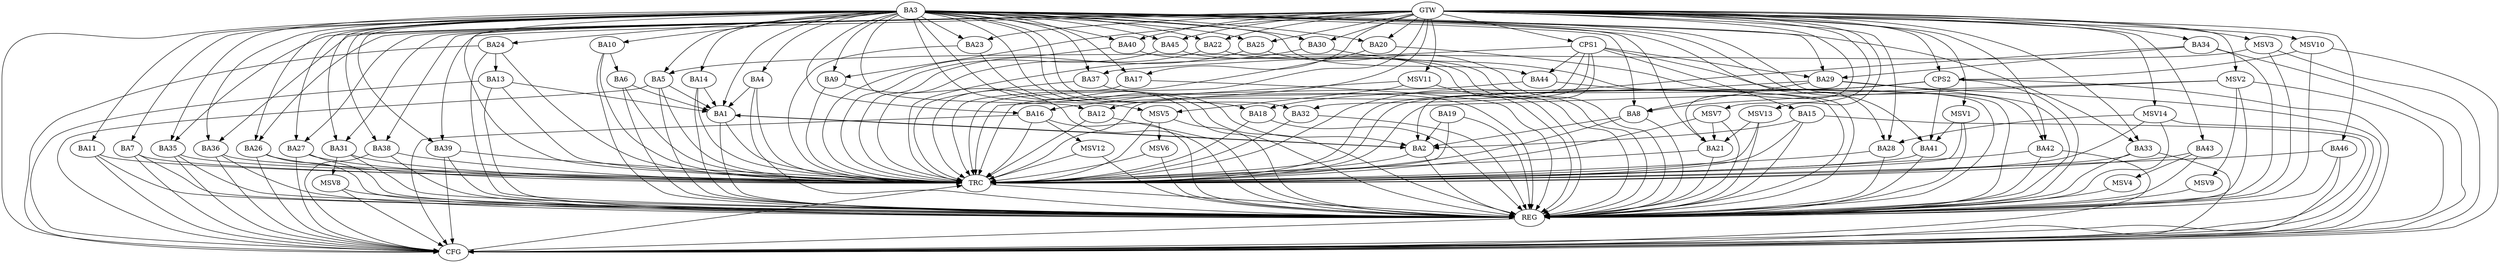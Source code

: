 strict digraph G {
  BA1 [ label="BA1" ];
  BA2 [ label="BA2" ];
  BA3 [ label="BA3" ];
  BA4 [ label="BA4" ];
  BA5 [ label="BA5" ];
  BA6 [ label="BA6" ];
  BA7 [ label="BA7" ];
  BA8 [ label="BA8" ];
  BA9 [ label="BA9" ];
  BA10 [ label="BA10" ];
  BA11 [ label="BA11" ];
  BA12 [ label="BA12" ];
  BA13 [ label="BA13" ];
  BA14 [ label="BA14" ];
  BA15 [ label="BA15" ];
  BA16 [ label="BA16" ];
  BA17 [ label="BA17" ];
  BA18 [ label="BA18" ];
  BA19 [ label="BA19" ];
  BA20 [ label="BA20" ];
  BA21 [ label="BA21" ];
  BA22 [ label="BA22" ];
  BA23 [ label="BA23" ];
  BA24 [ label="BA24" ];
  BA25 [ label="BA25" ];
  BA26 [ label="BA26" ];
  BA27 [ label="BA27" ];
  BA28 [ label="BA28" ];
  BA29 [ label="BA29" ];
  BA30 [ label="BA30" ];
  BA31 [ label="BA31" ];
  BA32 [ label="BA32" ];
  BA33 [ label="BA33" ];
  BA34 [ label="BA34" ];
  BA35 [ label="BA35" ];
  BA36 [ label="BA36" ];
  BA37 [ label="BA37" ];
  BA38 [ label="BA38" ];
  BA39 [ label="BA39" ];
  BA40 [ label="BA40" ];
  BA41 [ label="BA41" ];
  BA42 [ label="BA42" ];
  BA43 [ label="BA43" ];
  BA44 [ label="BA44" ];
  BA45 [ label="BA45" ];
  BA46 [ label="BA46" ];
  CPS1 [ label="CPS1" ];
  CPS2 [ label="CPS2" ];
  GTW [ label="GTW" ];
  REG [ label="REG" ];
  CFG [ label="CFG" ];
  TRC [ label="TRC" ];
  MSV1 [ label="MSV1" ];
  MSV2 [ label="MSV2" ];
  MSV3 [ label="MSV3" ];
  MSV4 [ label="MSV4" ];
  MSV5 [ label="MSV5" ];
  MSV6 [ label="MSV6" ];
  MSV7 [ label="MSV7" ];
  MSV8 [ label="MSV8" ];
  MSV9 [ label="MSV9" ];
  MSV10 [ label="MSV10" ];
  MSV11 [ label="MSV11" ];
  MSV12 [ label="MSV12" ];
  MSV13 [ label="MSV13" ];
  MSV14 [ label="MSV14" ];
  BA1 -> BA2;
  BA2 -> BA1;
  BA3 -> BA2;
  BA4 -> BA1;
  BA5 -> BA1;
  BA6 -> BA1;
  BA8 -> BA2;
  BA10 -> BA6;
  BA13 -> BA1;
  BA14 -> BA1;
  BA15 -> BA2;
  BA19 -> BA2;
  BA24 -> BA13;
  BA29 -> BA8;
  BA34 -> BA29;
  CPS1 -> BA32;
  CPS1 -> BA2;
  CPS1 -> BA37;
  CPS1 -> BA15;
  CPS1 -> BA29;
  CPS1 -> BA44;
  CPS2 -> BA41;
  CPS2 -> BA16;
  CPS2 -> BA18;
  GTW -> BA9;
  GTW -> BA12;
  GTW -> BA17;
  GTW -> BA20;
  GTW -> BA21;
  GTW -> BA22;
  GTW -> BA23;
  GTW -> BA25;
  GTW -> BA26;
  GTW -> BA27;
  GTW -> BA28;
  GTW -> BA30;
  GTW -> BA31;
  GTW -> BA33;
  GTW -> BA34;
  GTW -> BA35;
  GTW -> BA36;
  GTW -> BA38;
  GTW -> BA39;
  GTW -> BA40;
  GTW -> BA42;
  GTW -> BA43;
  GTW -> BA45;
  GTW -> BA46;
  GTW -> CPS1;
  GTW -> CPS2;
  BA1 -> REG;
  BA2 -> REG;
  BA3 -> REG;
  BA4 -> REG;
  BA5 -> REG;
  BA6 -> REG;
  BA7 -> REG;
  BA8 -> REG;
  BA9 -> REG;
  BA10 -> REG;
  BA11 -> REG;
  BA12 -> REG;
  BA13 -> REG;
  BA14 -> REG;
  BA15 -> REG;
  BA16 -> REG;
  BA17 -> REG;
  BA18 -> REG;
  BA19 -> REG;
  BA20 -> REG;
  BA21 -> REG;
  BA22 -> REG;
  BA23 -> REG;
  BA24 -> REG;
  BA25 -> REG;
  BA26 -> REG;
  BA27 -> REG;
  BA28 -> REG;
  BA29 -> REG;
  BA30 -> REG;
  BA31 -> REG;
  BA32 -> REG;
  BA33 -> REG;
  BA34 -> REG;
  BA35 -> REG;
  BA36 -> REG;
  BA37 -> REG;
  BA38 -> REG;
  BA39 -> REG;
  BA40 -> REG;
  BA41 -> REG;
  BA42 -> REG;
  BA43 -> REG;
  BA44 -> REG;
  BA45 -> REG;
  BA46 -> REG;
  CPS1 -> REG;
  CPS2 -> REG;
  BA42 -> CFG;
  BA13 -> CFG;
  BA7 -> CFG;
  BA33 -> CFG;
  BA11 -> CFG;
  BA5 -> CFG;
  BA24 -> CFG;
  BA26 -> CFG;
  BA3 -> CFG;
  BA46 -> CFG;
  CPS2 -> CFG;
  BA39 -> CFG;
  BA29 -> CFG;
  BA15 -> CFG;
  BA35 -> CFG;
  BA38 -> CFG;
  BA34 -> CFG;
  BA36 -> CFG;
  BA27 -> CFG;
  BA16 -> CFG;
  REG -> CFG;
  BA1 -> TRC;
  BA2 -> TRC;
  BA3 -> TRC;
  BA4 -> TRC;
  BA5 -> TRC;
  BA6 -> TRC;
  BA7 -> TRC;
  BA8 -> TRC;
  BA9 -> TRC;
  BA10 -> TRC;
  BA11 -> TRC;
  BA12 -> TRC;
  BA13 -> TRC;
  BA14 -> TRC;
  BA15 -> TRC;
  BA16 -> TRC;
  BA17 -> TRC;
  BA18 -> TRC;
  BA19 -> TRC;
  BA20 -> TRC;
  BA21 -> TRC;
  BA22 -> TRC;
  BA23 -> TRC;
  BA24 -> TRC;
  BA25 -> TRC;
  BA26 -> TRC;
  BA27 -> TRC;
  BA28 -> TRC;
  BA29 -> TRC;
  BA30 -> TRC;
  BA31 -> TRC;
  BA32 -> TRC;
  BA33 -> TRC;
  BA34 -> TRC;
  BA35 -> TRC;
  BA36 -> TRC;
  BA37 -> TRC;
  BA38 -> TRC;
  BA39 -> TRC;
  BA40 -> TRC;
  BA41 -> TRC;
  BA42 -> TRC;
  BA43 -> TRC;
  BA44 -> TRC;
  BA45 -> TRC;
  BA46 -> TRC;
  CPS1 -> TRC;
  CPS2 -> TRC;
  GTW -> TRC;
  CFG -> TRC;
  TRC -> REG;
  BA3 -> BA33;
  BA3 -> BA36;
  BA3 -> BA14;
  BA3 -> BA18;
  BA3 -> BA9;
  BA3 -> BA5;
  BA3 -> BA24;
  BA3 -> BA21;
  BA3 -> BA8;
  BA3 -> BA10;
  BA3 -> BA32;
  BA3 -> BA26;
  BA3 -> BA12;
  BA3 -> BA45;
  BA3 -> BA23;
  BA3 -> BA40;
  BA3 -> BA29;
  BA3 -> BA4;
  BA3 -> BA35;
  BA3 -> BA1;
  BA3 -> BA41;
  BA3 -> BA27;
  BA3 -> BA39;
  BA3 -> BA42;
  BA3 -> BA38;
  BA3 -> BA30;
  BA3 -> BA37;
  BA3 -> BA16;
  BA3 -> BA17;
  BA3 -> BA25;
  BA3 -> BA22;
  BA3 -> BA11;
  BA3 -> BA7;
  BA3 -> BA31;
  BA3 -> BA44;
  BA3 -> BA28;
  BA3 -> BA20;
  MSV1 -> BA41;
  GTW -> MSV1;
  MSV1 -> REG;
  MSV1 -> TRC;
  MSV2 -> BA8;
  GTW -> MSV2;
  MSV2 -> REG;
  MSV2 -> TRC;
  MSV2 -> CFG;
  MSV3 -> BA5;
  GTW -> MSV3;
  MSV3 -> REG;
  MSV3 -> CFG;
  BA43 -> MSV4;
  MSV4 -> REG;
  BA3 -> MSV5;
  MSV5 -> REG;
  MSV5 -> TRC;
  MSV5 -> MSV6;
  MSV6 -> REG;
  MSV6 -> TRC;
  MSV7 -> BA21;
  GTW -> MSV7;
  MSV7 -> REG;
  MSV7 -> TRC;
  BA31 -> MSV8;
  MSV8 -> REG;
  MSV8 -> CFG;
  MSV2 -> MSV9;
  MSV9 -> REG;
  MSV10 -> CPS2;
  GTW -> MSV10;
  MSV10 -> REG;
  MSV10 -> CFG;
  MSV11 -> MSV5;
  GTW -> MSV11;
  MSV11 -> REG;
  MSV11 -> TRC;
  BA16 -> MSV12;
  MSV12 -> REG;
  MSV12 -> TRC;
  MSV13 -> BA21;
  GTW -> MSV13;
  MSV13 -> REG;
  MSV13 -> TRC;
  MSV14 -> BA28;
  GTW -> MSV14;
  MSV14 -> REG;
  MSV14 -> TRC;
  MSV14 -> CFG;
}
